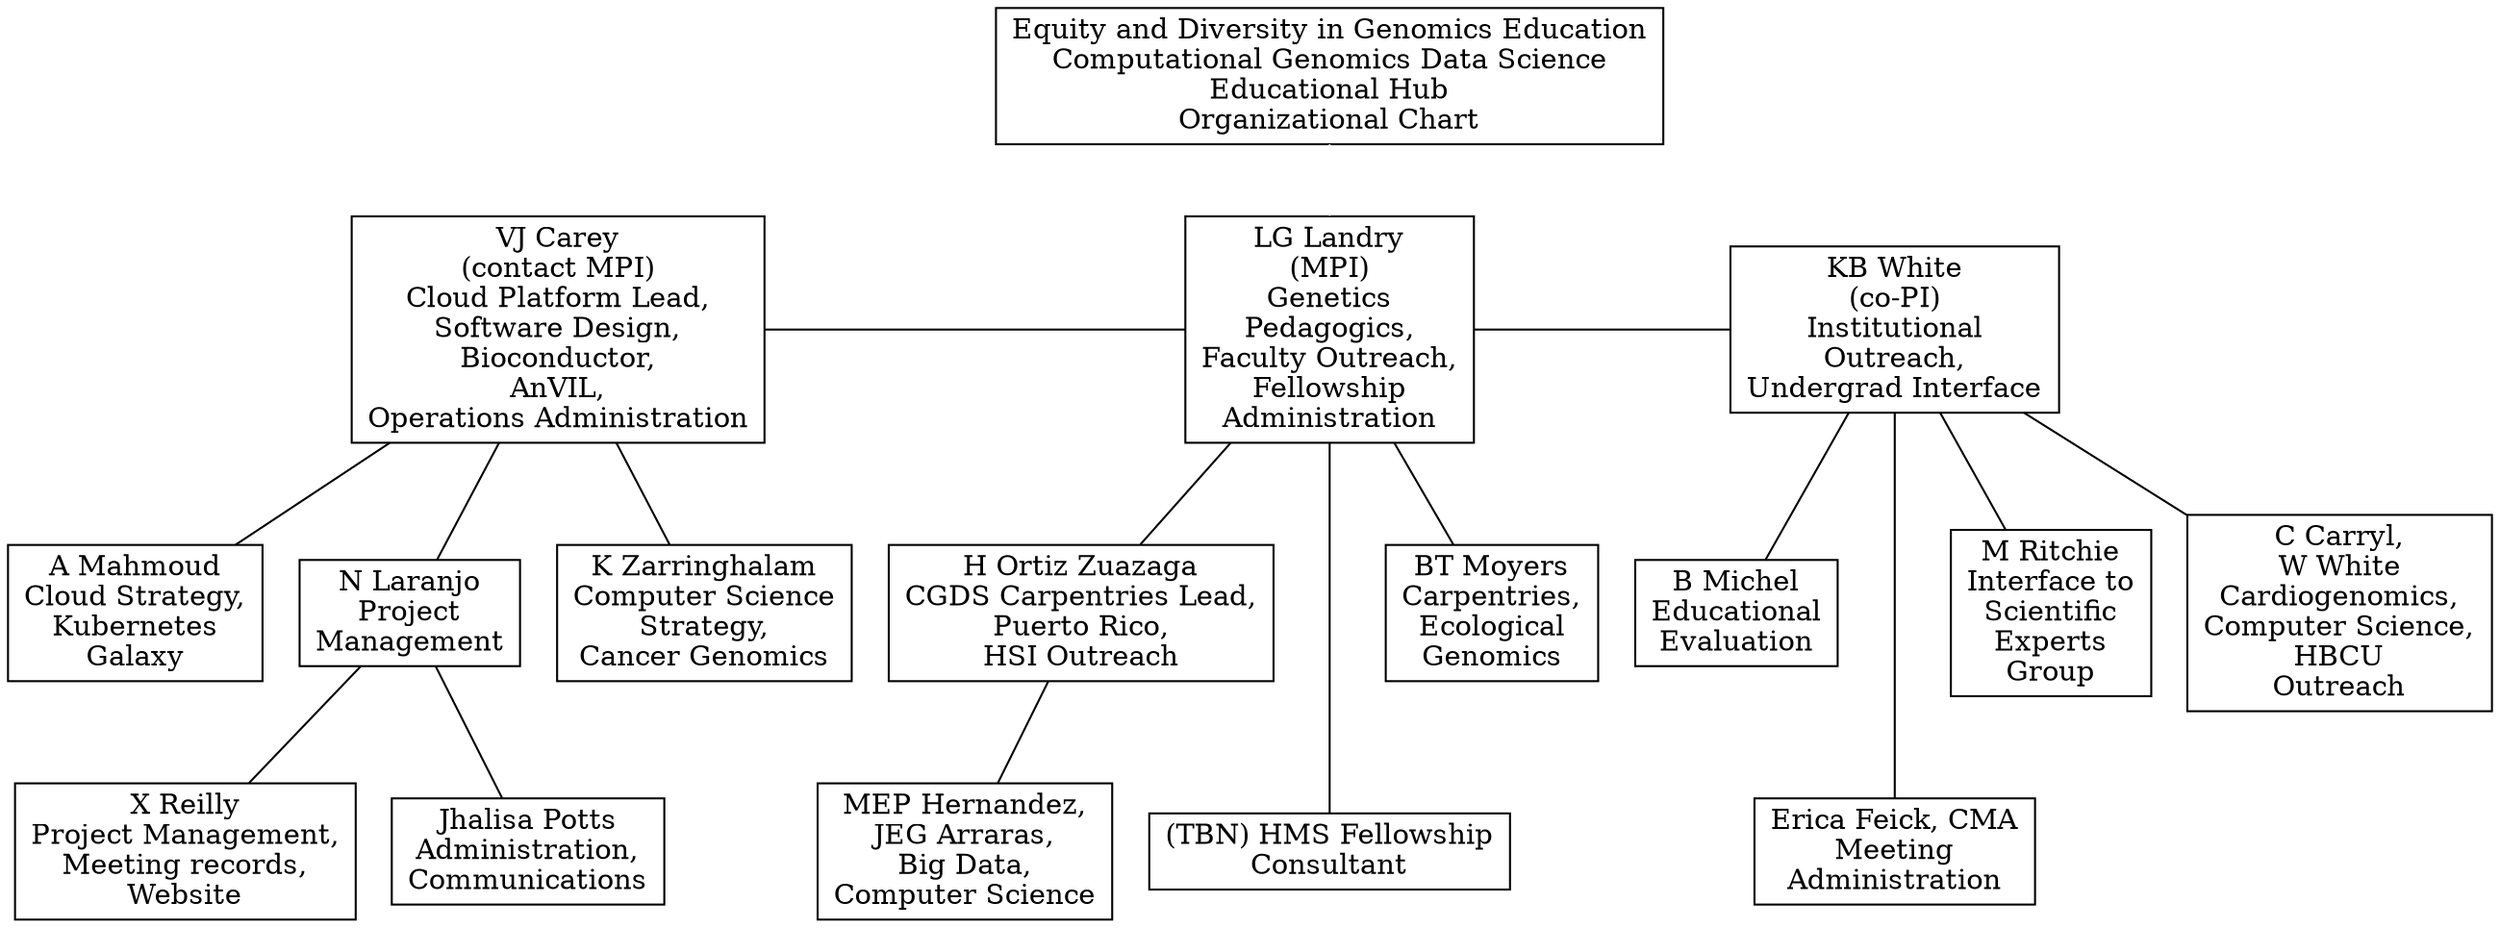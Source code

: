

graph edgehub {
        node [shape=box];
        d -- e -- f;
        a -- e [color="white"];
        d -- g;
	d -- h;
	d -- i;
        e -- j;
	e -- k;
	e -- l;
        f -- m;
        f -- s;
	f -- n;
	f -- o;
        h -- p;
        h -- r;
        j -- q;
	a [label = "Equity and Diversity in Genomics Education\nComputational Genomics Data Science\nEducational Hub\nOrganizational Chart"];
	d [label = "VJ Carey\n(contact MPI)\nCloud Platform Lead,\nSoftware Design,\nBioconductor,\nAnVIL,\nOperations Administration"];
	e [label = "LG Landry\n(MPI)\nGenetics\nPedagogics,\nFaculty Outreach,\nFellowship\nAdministration"];
	f [label = "KB White\n(co-PI)\nInstitutional\nOutreach,\nUndergrad Interface"];
        g [label = "A Mahmoud\nCloud Strategy,\nKubernetes\nGalaxy"];
        h [label = "N Laranjo\nProject\nManagement"];
        i [label = "K Zarringhalam\nComputer Science\nStrategy,\nCancer Genomics"];
        j [label = "H Ortiz Zuazaga\nCGDS Carpentries Lead,\nPuerto Rico,\nHSI Outreach"];
        k [label = "(TBN) HMS Fellowship\nConsultant"];
        l [label = "BT Moyers\nCarpentries,\nEcological\nGenomics"];
        m [label = "B Michel\nEducational\nEvaluation"];
        n [label = "M Ritchie\nInterface to\nScientific\nExperts\nGroup"];
        o [label = "C Carryl,\nW White\nCardiogenomics,\nComputer Science,\nHBCU\nOutreach"];
        p [label = "X Reilly\nProject Management,\nMeeting records,\nWebsite"];
        q [label = "MEP Hernandez,\nJEG Arraras,\nBig Data,\nComputer Science"];
        r [label = "Jhalisa Potts\nAdministration,\nCommunications"];
        s [label = "Erica Feick, CMA\nMeeting\nAdministration"];
{rank=same; d e f}
{rank=same; g h i j l m n o}
{rank=same; k p q s}
}
